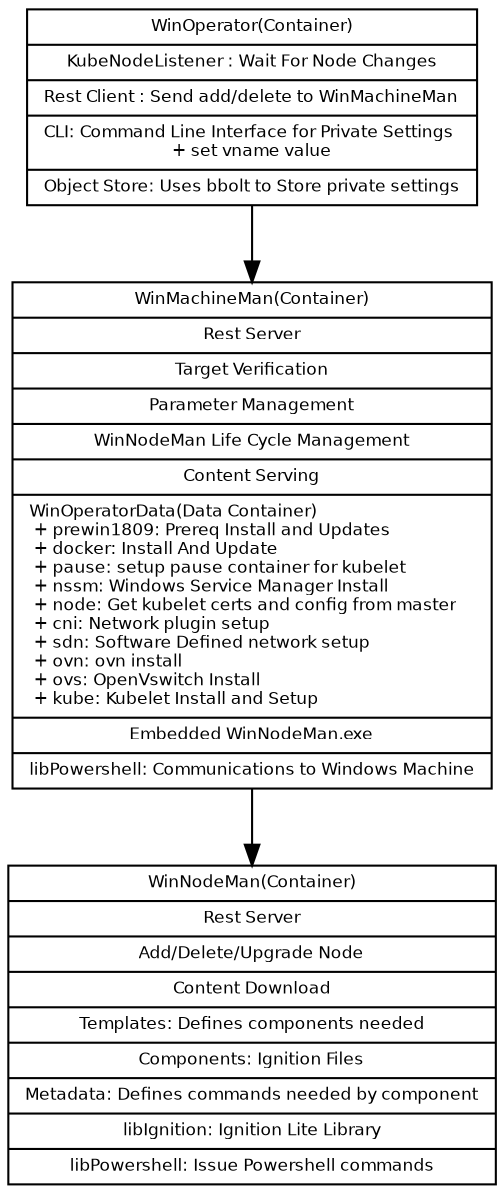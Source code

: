 digraph WinOperator {
fontname = "Bitstream Vera Sans"
fontsize = 8

node [
fontname = "Bitstream Vera Sans"
fontsize = 8
shape = "record"
]

edge [
arrowtail = "empty"
]

WinOperator [
label = "{WinOperator(Container)|KubeNodeListener : Wait For Node Changes|Rest Client : Send add/delete to WinMachineMan\l|CLI: Command Line Interface for Private Settings\l+ set vname value|Object Store: Uses bbolt to Store private settings}"
]

WinMachineMan [
label = "{WinMachineMan(Container)|Rest Server|Target Verification|Parameter Management|WinNodeMan Life Cycle Management|Content Serving|WinOperatorData(Data Container)\l + prewin1809: Prereq Install and Updates\l + docker: Install And Update\l + pause: setup pause container for kubelet\l + nssm: Windows Service Manager Install\l + node: Get kubelet certs and config from master\l + cni: Network plugin setup\l + sdn: Software Defined network setup\l + ovn: ovn install\l + ovs: OpenVswitch Install\l + kube: Kubelet Install and Setup\l| Embedded WinNodeMan.exe|libPowershell: Communications to Windows Machine}"
]


WinNodeMan [
label = "{WinNodeMan(Container)|Rest Server|Add/Delete/Upgrade Node|Content Download|Templates: Defines components needed|Components: Ignition Files|Metadata: Defines  commands needed by component|libIgnition: Ignition Lite Library|libPowershell: Issue Powershell commands}"
]

WinOperator -> WinMachineMan [dir=Forward]
WinMachineMan -> WinNodeMan [dir=Forward]
}


